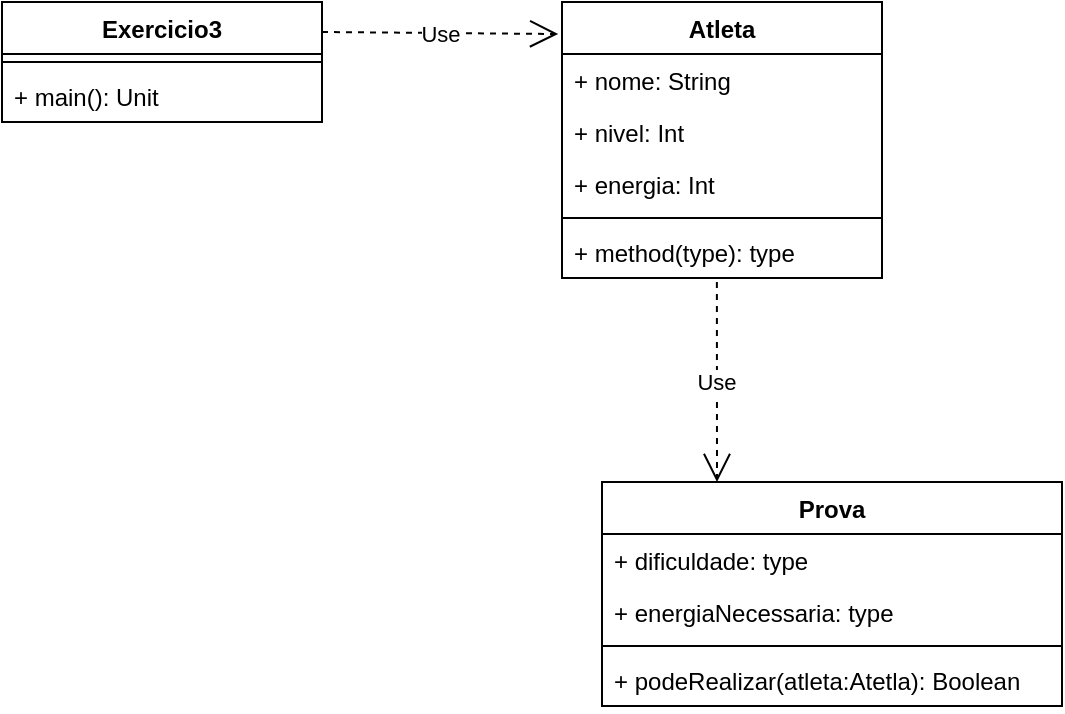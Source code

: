 <mxfile version="13.6.6" type="device"><diagram id="8ZX9jI5vEvsJHcHsbiRR" name="Page-1"><mxGraphModel dx="2062" dy="700" grid="1" gridSize="10" guides="1" tooltips="1" connect="1" arrows="1" fold="1" page="1" pageScale="1" pageWidth="827" pageHeight="1169" math="0" shadow="0"><root><mxCell id="0"/><mxCell id="1" parent="0"/><mxCell id="Ljc4ER0wmf2cNM5kC7vH-1" value="Exercicio3" style="swimlane;fontStyle=1;align=center;verticalAlign=top;childLayout=stackLayout;horizontal=1;startSize=26;horizontalStack=0;resizeParent=1;resizeParentMax=0;resizeLast=0;collapsible=1;marginBottom=0;" vertex="1" parent="1"><mxGeometry x="80" y="80" width="160" height="60" as="geometry"/></mxCell><mxCell id="Ljc4ER0wmf2cNM5kC7vH-3" value="" style="line;strokeWidth=1;fillColor=none;align=left;verticalAlign=middle;spacingTop=-1;spacingLeft=3;spacingRight=3;rotatable=0;labelPosition=right;points=[];portConstraint=eastwest;" vertex="1" parent="Ljc4ER0wmf2cNM5kC7vH-1"><mxGeometry y="26" width="160" height="8" as="geometry"/></mxCell><mxCell id="Ljc4ER0wmf2cNM5kC7vH-4" value="+ main(): Unit" style="text;strokeColor=none;fillColor=none;align=left;verticalAlign=top;spacingLeft=4;spacingRight=4;overflow=hidden;rotatable=0;points=[[0,0.5],[1,0.5]];portConstraint=eastwest;" vertex="1" parent="Ljc4ER0wmf2cNM5kC7vH-1"><mxGeometry y="34" width="160" height="26" as="geometry"/></mxCell><mxCell id="Ljc4ER0wmf2cNM5kC7vH-17" value="Use" style="endArrow=open;endSize=12;dashed=1;html=1;entryX=-0.012;entryY=0.116;entryDx=0;entryDy=0;entryPerimeter=0;exitX=1;exitY=0.25;exitDx=0;exitDy=0;" edge="1" parent="1" source="Ljc4ER0wmf2cNM5kC7vH-1" target="Ljc4ER0wmf2cNM5kC7vH-5"><mxGeometry width="160" relative="1" as="geometry"><mxPoint x="510" y="230" as="sourcePoint"/><mxPoint x="670" y="230" as="targetPoint"/></mxGeometry></mxCell><mxCell id="Ljc4ER0wmf2cNM5kC7vH-18" value="Use" style="endArrow=open;endSize=12;dashed=1;html=1;entryX=0.25;entryY=0;entryDx=0;entryDy=0;exitX=0.484;exitY=1.077;exitDx=0;exitDy=0;exitPerimeter=0;" edge="1" parent="1" source="Ljc4ER0wmf2cNM5kC7vH-8" target="Ljc4ER0wmf2cNM5kC7vH-11"><mxGeometry width="160" relative="1" as="geometry"><mxPoint x="375" y="219" as="sourcePoint"/><mxPoint x="430" y="360" as="targetPoint"/></mxGeometry></mxCell><mxCell id="Ljc4ER0wmf2cNM5kC7vH-11" value="Prova" style="swimlane;fontStyle=1;align=center;verticalAlign=top;childLayout=stackLayout;horizontal=1;startSize=26;horizontalStack=0;resizeParent=1;resizeParentMax=0;resizeLast=0;collapsible=1;marginBottom=0;" vertex="1" parent="1"><mxGeometry x="380" y="320" width="230" height="112" as="geometry"/></mxCell><mxCell id="Ljc4ER0wmf2cNM5kC7vH-12" value="+ dificuldade: type" style="text;strokeColor=none;fillColor=none;align=left;verticalAlign=top;spacingLeft=4;spacingRight=4;overflow=hidden;rotatable=0;points=[[0,0.5],[1,0.5]];portConstraint=eastwest;" vertex="1" parent="Ljc4ER0wmf2cNM5kC7vH-11"><mxGeometry y="26" width="230" height="26" as="geometry"/></mxCell><mxCell id="Ljc4ER0wmf2cNM5kC7vH-15" value="+ energiaNecessaria: type" style="text;strokeColor=none;fillColor=none;align=left;verticalAlign=top;spacingLeft=4;spacingRight=4;overflow=hidden;rotatable=0;points=[[0,0.5],[1,0.5]];portConstraint=eastwest;" vertex="1" parent="Ljc4ER0wmf2cNM5kC7vH-11"><mxGeometry y="52" width="230" height="26" as="geometry"/></mxCell><mxCell id="Ljc4ER0wmf2cNM5kC7vH-13" value="" style="line;strokeWidth=1;fillColor=none;align=left;verticalAlign=middle;spacingTop=-1;spacingLeft=3;spacingRight=3;rotatable=0;labelPosition=right;points=[];portConstraint=eastwest;" vertex="1" parent="Ljc4ER0wmf2cNM5kC7vH-11"><mxGeometry y="78" width="230" height="8" as="geometry"/></mxCell><mxCell id="Ljc4ER0wmf2cNM5kC7vH-14" value="+ podeRealizar(atleta:Atetla): Boolean" style="text;strokeColor=none;fillColor=none;align=left;verticalAlign=top;spacingLeft=4;spacingRight=4;overflow=hidden;rotatable=0;points=[[0,0.5],[1,0.5]];portConstraint=eastwest;" vertex="1" parent="Ljc4ER0wmf2cNM5kC7vH-11"><mxGeometry y="86" width="230" height="26" as="geometry"/></mxCell><mxCell id="Ljc4ER0wmf2cNM5kC7vH-5" value="Atleta" style="swimlane;fontStyle=1;align=center;verticalAlign=top;childLayout=stackLayout;horizontal=1;startSize=26;horizontalStack=0;resizeParent=1;resizeParentMax=0;resizeLast=0;collapsible=1;marginBottom=0;" vertex="1" parent="1"><mxGeometry x="360" y="80" width="160" height="138" as="geometry"/></mxCell><mxCell id="Ljc4ER0wmf2cNM5kC7vH-6" value="+ nome: String" style="text;strokeColor=none;fillColor=none;align=left;verticalAlign=top;spacingLeft=4;spacingRight=4;overflow=hidden;rotatable=0;points=[[0,0.5],[1,0.5]];portConstraint=eastwest;" vertex="1" parent="Ljc4ER0wmf2cNM5kC7vH-5"><mxGeometry y="26" width="160" height="26" as="geometry"/></mxCell><mxCell id="Ljc4ER0wmf2cNM5kC7vH-9" value="+ nivel: Int" style="text;strokeColor=none;fillColor=none;align=left;verticalAlign=top;spacingLeft=4;spacingRight=4;overflow=hidden;rotatable=0;points=[[0,0.5],[1,0.5]];portConstraint=eastwest;" vertex="1" parent="Ljc4ER0wmf2cNM5kC7vH-5"><mxGeometry y="52" width="160" height="26" as="geometry"/></mxCell><mxCell id="Ljc4ER0wmf2cNM5kC7vH-10" value="+ energia: Int" style="text;strokeColor=none;fillColor=none;align=left;verticalAlign=top;spacingLeft=4;spacingRight=4;overflow=hidden;rotatable=0;points=[[0,0.5],[1,0.5]];portConstraint=eastwest;" vertex="1" parent="Ljc4ER0wmf2cNM5kC7vH-5"><mxGeometry y="78" width="160" height="26" as="geometry"/></mxCell><mxCell id="Ljc4ER0wmf2cNM5kC7vH-7" value="" style="line;strokeWidth=1;fillColor=none;align=left;verticalAlign=middle;spacingTop=-1;spacingLeft=3;spacingRight=3;rotatable=0;labelPosition=right;points=[];portConstraint=eastwest;" vertex="1" parent="Ljc4ER0wmf2cNM5kC7vH-5"><mxGeometry y="104" width="160" height="8" as="geometry"/></mxCell><mxCell id="Ljc4ER0wmf2cNM5kC7vH-8" value="+ method(type): type" style="text;strokeColor=none;fillColor=none;align=left;verticalAlign=top;spacingLeft=4;spacingRight=4;overflow=hidden;rotatable=0;points=[[0,0.5],[1,0.5]];portConstraint=eastwest;" vertex="1" parent="Ljc4ER0wmf2cNM5kC7vH-5"><mxGeometry y="112" width="160" height="26" as="geometry"/></mxCell></root></mxGraphModel></diagram></mxfile>